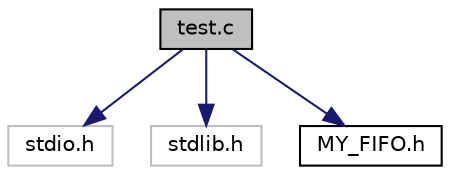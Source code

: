 digraph "test.c"
{
 // LATEX_PDF_SIZE
  edge [fontname="Helvetica",fontsize="10",labelfontname="Helvetica",labelfontsize="10"];
  node [fontname="Helvetica",fontsize="10",shape=record];
  Node1 [label="test.c",height=0.2,width=0.4,color="black", fillcolor="grey75", style="filled", fontcolor="black",tooltip="test.c file user interface: In this script we can create a FIFO with variable size and interact with ..."];
  Node1 -> Node2 [color="midnightblue",fontsize="10",style="solid",fontname="Helvetica"];
  Node2 [label="stdio.h",height=0.2,width=0.4,color="grey75", fillcolor="white", style="filled",tooltip=" "];
  Node1 -> Node3 [color="midnightblue",fontsize="10",style="solid",fontname="Helvetica"];
  Node3 [label="stdlib.h",height=0.2,width=0.4,color="grey75", fillcolor="white", style="filled",tooltip=" "];
  Node1 -> Node4 [color="midnightblue",fontsize="10",style="solid",fontname="Helvetica"];
  Node4 [label="MY_FIFO.h",height=0.2,width=0.4,color="black", fillcolor="white", style="filled",URL="$MY__FIFO_8h.html",tooltip="FIFO means First In First Out."];
}
